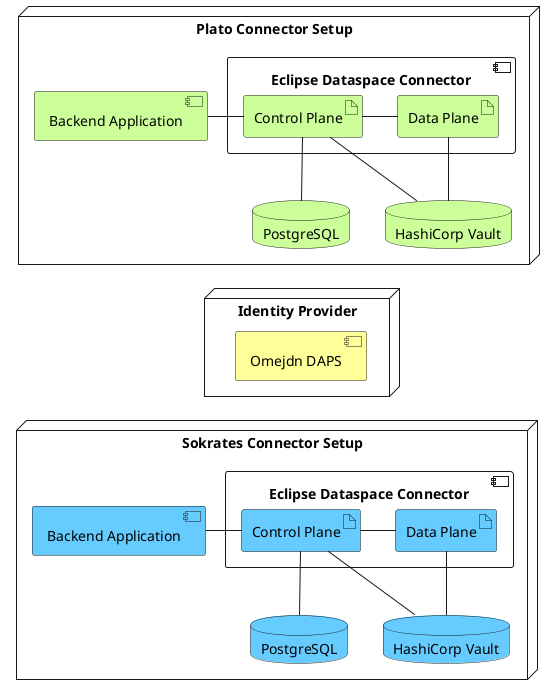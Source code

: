 @startuml

!define sokratesColor 66CCFF
!define platoColor CCFF99
!define dapsColor FFFF99

node PlatoSetup as "Plato Connector Setup" {
    database PlatoPsql as "PostgreSQL" #platoColor
    database PlatoKeyVault as "HashiCorp Vault" #platoColor
    component PlatoConnector as "Eclipse Dataspace Connector" {
        artifact PlatoControlPlane as "Control Plane" #platoColor
        artifact PlatoDataPlane as "Data Plane" #platoColor
    }
    component PlatoBackendService as "Backend Application" #platoColor
}

PlatoControlPlane -- PlatoPsql
PlatoControlPlane -- PlatoKeyVault
PlatoDataPlane -- PlatoKeyVault
PlatoDataPlane -left- PlatoControlPlane
PlatoControlPlane -left- PlatoBackendService

node SokratesSetup as "Sokrates Connector Setup" {
    database SokratesPsql as "PostgreSQL" #sokratesColor
    database SokratesKeyVault as "HashiCorp Vault" #sokratesColor
    component SokratesConnector as "Eclipse Dataspace Connector" {
        artifact SokratesControlPlane as "Control Plane" #sokratesColor
        artifact SokratesDataPlane as "Data Plane" #sokratesColor
    }
    component SokratesBackendService as "Backend Application" #sokratesColor
}

SokratesControlPlane -- SokratesPsql
SokratesControlPlane -- SokratesKeyVault
SokratesDataPlane -- SokratesKeyVault
SokratesDataPlane -left- SokratesControlPlane
SokratesControlPlane -left- SokratesBackendService


node IdentityProvider as "Identity Provider" {
    component OmejdnDaps as "Omejdn DAPS" #dapsColor
}

PlatoPsql -[hidden]down- OmejdnDaps
SokratesControlPlane -[hidden]up- OmejdnDaps

@enduml
